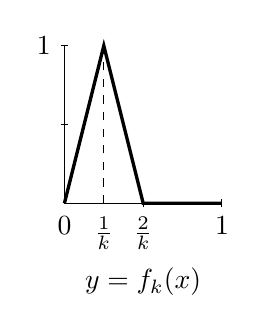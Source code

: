 \begin{tikzpicture}[scale=2]
  \draw (0,0)--(1,0);
  \draw (0,0)--(0,1);

  \draw[very thick] (0,0)--(.25,1)--(.5,0)--(1,0);
  \draw (0.5,-0.35) node[below] {$y=f_k(x)$};
  
  \foreach \x in {0.5, 1}{
               \draw[thin] (\x,-0.025)--(\x,0.025);
               \draw[thin] (-.025,\x)--(0.025,\x);
};
\draw[dashed] (.25,0) -- (.25,1);
  \draw (0,-.025) node[below] {$0$};
  \draw (.25,-.025) node[below] {$\frac{1}{k}$};
  \draw (.5,-.025) node[below] {$\frac{2}{k}$};
  \draw (1,-.025) node[below] {$1$};
%  \draw (-.025,.5) node[left] {$\frac{1}{2}$};
  \draw (-.025,1) node[left] {$1$};
\end{tikzpicture}
